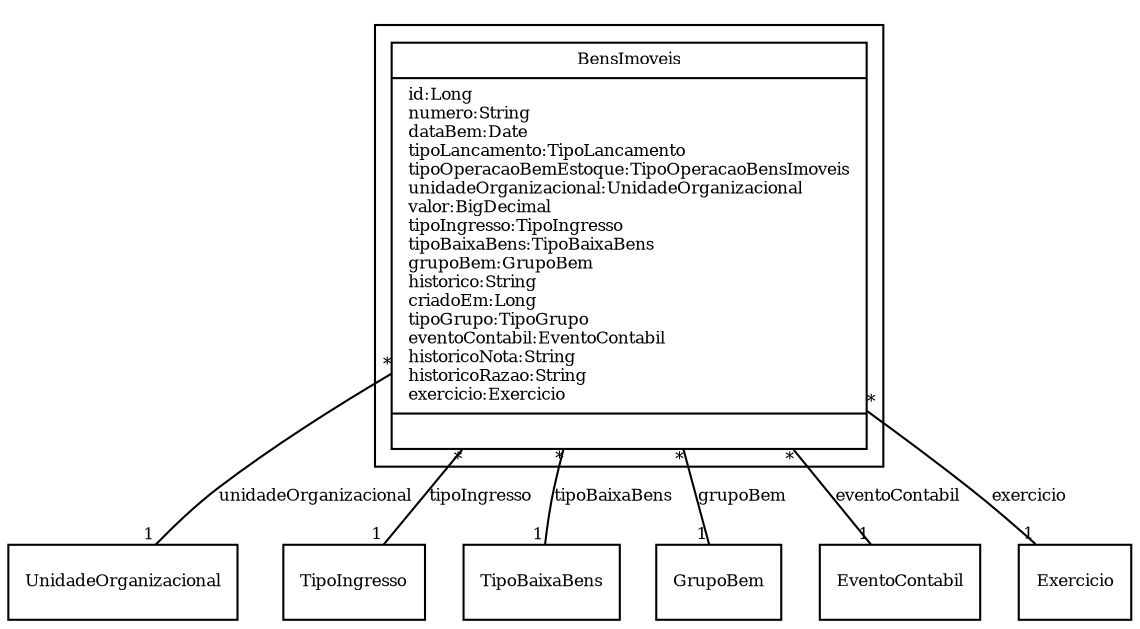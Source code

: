 digraph G{
fontname = "Times-Roman"
fontsize = 8

node [
        fontname = "Times-Roman"
        fontsize = 8
        shape = "record"
]

edge [
        fontname = "Times-Roman"
        fontsize = 8
]

subgraph clusterBENS_IMOVEIS
{
BensImoveis [label = "{BensImoveis|id:Long\lnumero:String\ldataBem:Date\ltipoLancamento:TipoLancamento\ltipoOperacaoBemEstoque:TipoOperacaoBensImoveis\lunidadeOrganizacional:UnidadeOrganizacional\lvalor:BigDecimal\ltipoIngresso:TipoIngresso\ltipoBaixaBens:TipoBaixaBens\lgrupoBem:GrupoBem\lhistorico:String\lcriadoEm:Long\ltipoGrupo:TipoGrupo\leventoContabil:EventoContabil\lhistoricoNota:String\lhistoricoRazao:String\lexercicio:Exercicio\l|\l}"]
}
edge [arrowhead = "none" headlabel = "1" taillabel = "*"] BensImoveis -> UnidadeOrganizacional [label = "unidadeOrganizacional"]
edge [arrowhead = "none" headlabel = "1" taillabel = "*"] BensImoveis -> TipoIngresso [label = "tipoIngresso"]
edge [arrowhead = "none" headlabel = "1" taillabel = "*"] BensImoveis -> TipoBaixaBens [label = "tipoBaixaBens"]
edge [arrowhead = "none" headlabel = "1" taillabel = "*"] BensImoveis -> GrupoBem [label = "grupoBem"]
edge [arrowhead = "none" headlabel = "1" taillabel = "*"] BensImoveis -> EventoContabil [label = "eventoContabil"]
edge [arrowhead = "none" headlabel = "1" taillabel = "*"] BensImoveis -> Exercicio [label = "exercicio"]
}
